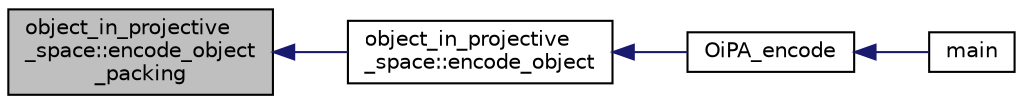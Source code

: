 digraph "object_in_projective_space::encode_object_packing"
{
  edge [fontname="Helvetica",fontsize="10",labelfontname="Helvetica",labelfontsize="10"];
  node [fontname="Helvetica",fontsize="10",shape=record];
  rankdir="LR";
  Node31 [label="object_in_projective\l_space::encode_object\l_packing",height=0.2,width=0.4,color="black", fillcolor="grey75", style="filled", fontcolor="black"];
  Node31 -> Node32 [dir="back",color="midnightblue",fontsize="10",style="solid",fontname="Helvetica"];
  Node32 [label="object_in_projective\l_space::encode_object",height=0.2,width=0.4,color="black", fillcolor="white", style="filled",URL="$d7/d08/classobject__in__projective__space.html#a94a707237ade58291c1fc48f883c4930"];
  Node32 -> Node33 [dir="back",color="midnightblue",fontsize="10",style="solid",fontname="Helvetica"];
  Node33 [label="OiPA_encode",height=0.2,width=0.4,color="black", fillcolor="white", style="filled",URL="$d0/de6/projective__space__main_8_c.html#a7ee717b278a36df7300440bf6de5fcdd"];
  Node33 -> Node34 [dir="back",color="midnightblue",fontsize="10",style="solid",fontname="Helvetica"];
  Node34 [label="main",height=0.2,width=0.4,color="black", fillcolor="white", style="filled",URL="$d0/de6/projective__space__main_8_c.html#a3c04138a5bfe5d72780bb7e82a18e627"];
}
